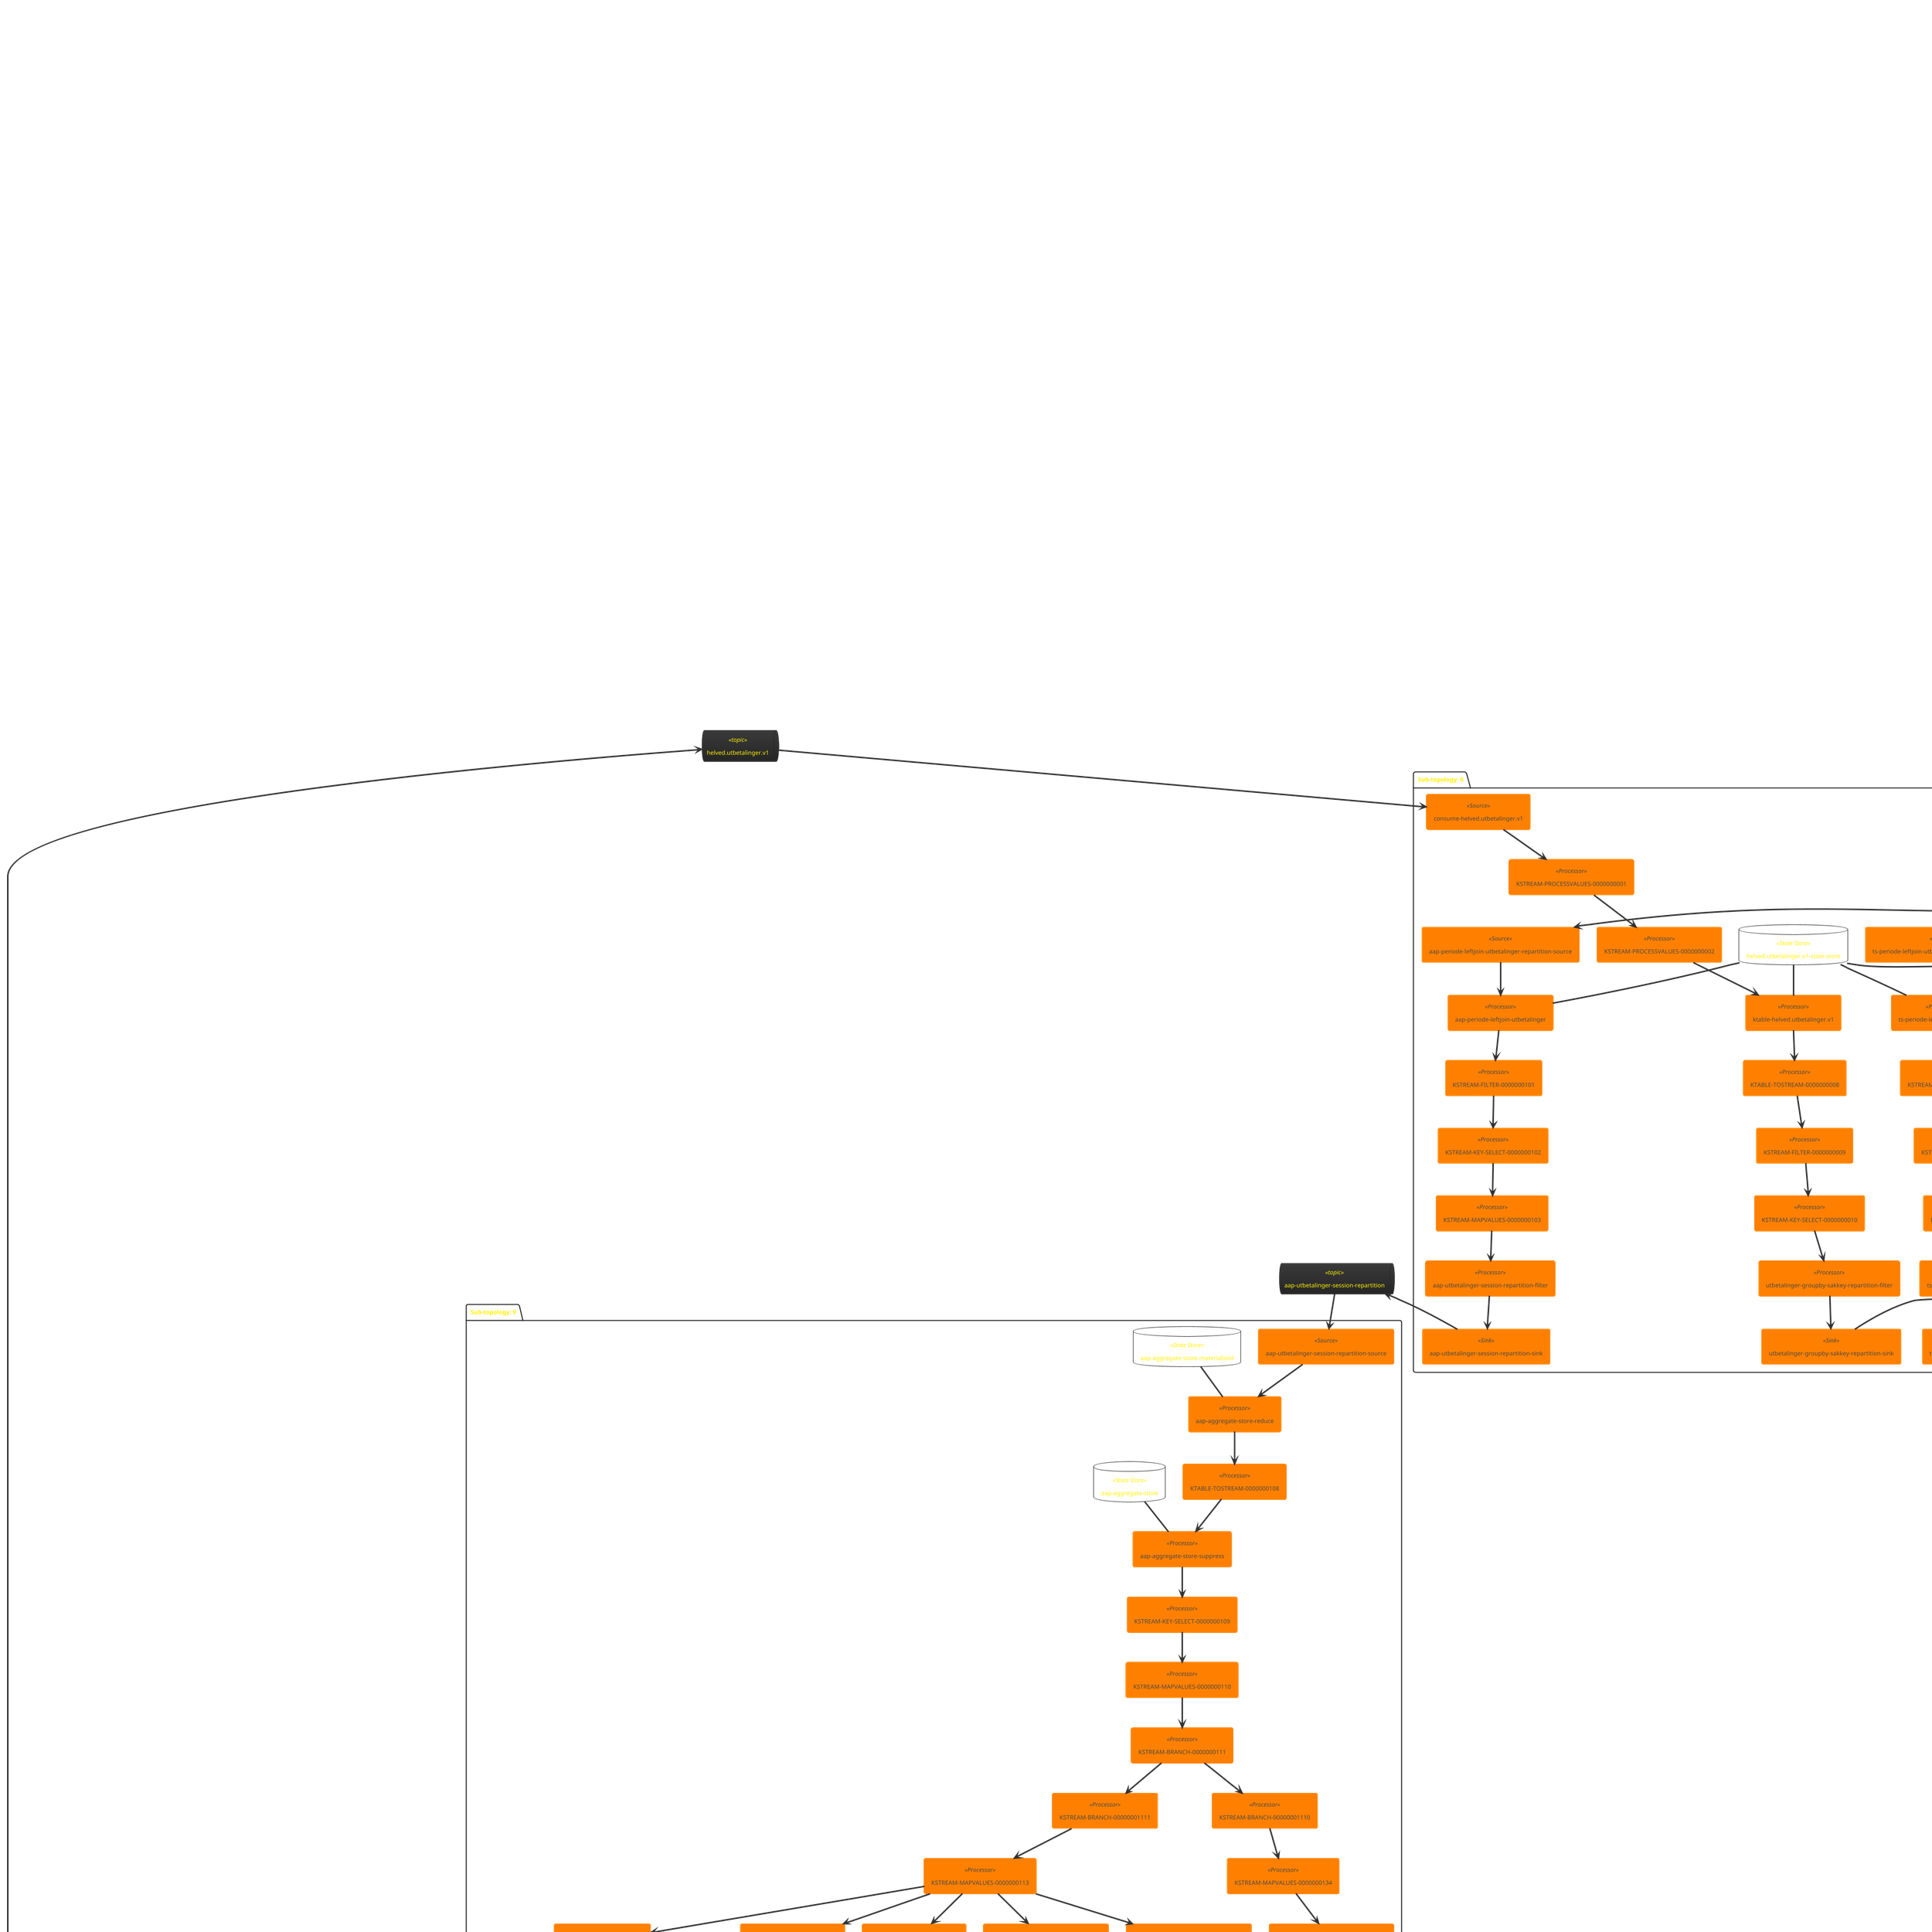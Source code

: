 @startuml
!theme black-knight
queue "aap-utbetalinger-session-repartition" <<topic>> as aap_utbetalinger_session_repartition
queue "dp-utbetalinger-session-repartition" <<topic>> as dp_utbetalinger_session_repartition
queue "ts-utbetalinger-session-repartition" <<topic>> as ts_utbetalinger_session_repartition
queue "utbetalinger-groupby-sakkey-repartition" <<topic>> as utbetalinger_groupby_sakkey_repartition
queue "helved.utbetalinger.v1" <<topic>> as helved_utbetalinger_v1
queue "aap-periode-leftjoin-utbetalinger-repartition" <<topic>> as aap_periode_leftjoin_utbetalinger_repartition
queue "dp-periode-leftjoin-utbetalinger-repartition" <<topic>> as dp_periode_leftjoin_utbetalinger_repartition
queue "ts-periode-leftjoin-utbetalinger-repartition" <<topic>> as ts_periode_leftjoin_utbetalinger_repartition
queue "pk-leftjoin-pending-repartition" <<topic>> as pk_leftjoin_pending_repartition
queue "helved.pending-utbetalinger.v1" <<topic>> as helved_pending_utbetalinger_v1
queue "helved.saker.v1" <<topic>> as helved_saker_v1
queue "aaptuple-leftjoin-saker-repartition" <<topic>> as aaptuple_leftjoin_saker_repartition
queue "dptuple-leftjoin-saker-repartition" <<topic>> as dptuple_leftjoin_saker_repartition
queue "tstuple-leftjoin-saker-repartition" <<topic>> as tstuple_leftjoin_saker_repartition
queue "oppdrag-leftjoin-fks-repartition" <<topic>> as oppdrag_leftjoin_fks_repartition
queue "helved.fk.v1" <<topic>> as helved_fk_v1
queue "from-teamdagpenger.utbetaling.v1-repartition" <<topic>> as from_teamdagpenger_utbetaling_v1_repartition
queue "teamdagpenger.utbetaling.v1" <<topic>> as teamdagpenger_utbetaling_v1
queue "helved.utbetalinger-dp.v1" <<topic>> as helved_utbetalinger_dp_v1
queue "helved.simuleringer.v1" <<topic>> as helved_simuleringer_v1
queue "helved.oppdrag.v1" <<topic>> as helved_oppdrag_v1
queue "helved.status.v1" <<topic>> as helved_status_v1
queue "from-aap.utbetaling.v1-repartition" <<topic>> as from_aap_utbetaling_v1_repartition
queue "aap.utbetaling.v1" <<topic>> as aap_utbetaling_v1
queue "helved.utbetalinger-aap.v1" <<topic>> as helved_utbetalinger_aap_v1
queue "helved.utbetalinger-ts.v1" <<topic>> as helved_utbetalinger_ts_v1
package "Sub-topology: 0" {
	database "helved.utbetalinger.v1-state-store" <<State Store>> as helved_utbetalinger_v1_state_store
	agent "consume-helved.utbetalinger.v1" <<Source>> as consume_helved_utbetalinger_v1
	agent "KSTREAM-PROCESSVALUES-0000000001" <<Processor>> as KSTREAM_PROCESSVALUES_0000000001
	agent "KSTREAM-PROCESSVALUES-0000000002" <<Processor>> as KSTREAM_PROCESSVALUES_0000000002
	agent "aap-periode-leftjoin-utbetalinger-repartition-source" <<Source>> as aap_periode_leftjoin_utbetalinger_repartition_source
	agent "dp-periode-leftjoin-utbetalinger-repartition-source" <<Source>> as dp_periode_leftjoin_utbetalinger_repartition_source
	agent "ts-periode-leftjoin-utbetalinger-repartition-source" <<Source>> as ts_periode_leftjoin_utbetalinger_repartition_source
	agent "aap-periode-leftjoin-utbetalinger" <<Processor>> as aap_periode_leftjoin_utbetalinger
	agent "dp-periode-leftjoin-utbetalinger" <<Processor>> as dp_periode_leftjoin_utbetalinger
	agent "ktable-helved.utbetalinger.v1" <<Processor>> as ktable_helved_utbetalinger_v1
	agent "ts-periode-leftjoin-utbetalinger" <<Processor>> as ts_periode_leftjoin_utbetalinger
	agent "KSTREAM-FILTER-0000000044" <<Processor>> as KSTREAM_FILTER_0000000044
	agent "KSTREAM-FILTER-0000000101" <<Processor>> as KSTREAM_FILTER_0000000101
	agent "KSTREAM-FILTER-0000000151" <<Processor>> as KSTREAM_FILTER_0000000151
	agent "KTABLE-TOSTREAM-0000000008" <<Processor>> as KTABLE_TOSTREAM_0000000008
	agent "KSTREAM-FILTER-0000000009" <<Processor>> as KSTREAM_FILTER_0000000009
	agent "KSTREAM-KEY-SELECT-0000000045" <<Processor>> as KSTREAM_KEY_SELECT_0000000045
	agent "KSTREAM-KEY-SELECT-0000000102" <<Processor>> as KSTREAM_KEY_SELECT_0000000102
	agent "KSTREAM-KEY-SELECT-0000000152" <<Processor>> as KSTREAM_KEY_SELECT_0000000152
	agent "KSTREAM-KEY-SELECT-0000000010" <<Processor>> as KSTREAM_KEY_SELECT_0000000010
	agent "KSTREAM-MAPVALUES-0000000046" <<Processor>> as KSTREAM_MAPVALUES_0000000046
	agent "KSTREAM-MAPVALUES-0000000103" <<Processor>> as KSTREAM_MAPVALUES_0000000103
	agent "KSTREAM-MAPVALUES-0000000153" <<Processor>> as KSTREAM_MAPVALUES_0000000153
	agent "aap-utbetalinger-session-repartition-filter" <<Processor>> as aap_utbetalinger_session_repartition_filter
	agent "dp-utbetalinger-session-repartition-filter" <<Processor>> as dp_utbetalinger_session_repartition_filter
	agent "ts-utbetalinger-session-repartition-filter" <<Processor>> as ts_utbetalinger_session_repartition_filter
	agent "utbetalinger-groupby-sakkey-repartition-filter" <<Processor>> as utbetalinger_groupby_sakkey_repartition_filter
	agent "aap-utbetalinger-session-repartition-sink" <<Sink>> as aap_utbetalinger_session_repartition_sink
	agent "dp-utbetalinger-session-repartition-sink" <<Sink>> as dp_utbetalinger_session_repartition_sink
	agent "ts-utbetalinger-session-repartition-sink" <<Sink>> as ts_utbetalinger_session_repartition_sink
	agent "utbetalinger-groupby-sakkey-repartition-sink" <<Sink>> as utbetalinger_groupby_sakkey_repartition_sink
	helved_utbetalinger_v1 --> consume_helved_utbetalinger_v1
	aap_periode_leftjoin_utbetalinger_repartition --> aap_periode_leftjoin_utbetalinger_repartition_source
	dp_periode_leftjoin_utbetalinger_repartition --> dp_periode_leftjoin_utbetalinger_repartition_source
	ts_periode_leftjoin_utbetalinger_repartition --> ts_periode_leftjoin_utbetalinger_repartition_source
	helved_utbetalinger_v1_state_store -- aap_periode_leftjoin_utbetalinger
	helved_utbetalinger_v1_state_store -- dp_periode_leftjoin_utbetalinger
	helved_utbetalinger_v1_state_store -- ktable_helved_utbetalinger_v1
	helved_utbetalinger_v1_state_store -- ts_periode_leftjoin_utbetalinger
	aap_utbetalinger_session_repartition <-- aap_utbetalinger_session_repartition_sink
	dp_utbetalinger_session_repartition <-- dp_utbetalinger_session_repartition_sink
	ts_utbetalinger_session_repartition <-- ts_utbetalinger_session_repartition_sink
	utbetalinger_groupby_sakkey_repartition <-- utbetalinger_groupby_sakkey_repartition_sink
	consume_helved_utbetalinger_v1 --> KSTREAM_PROCESSVALUES_0000000001
	KSTREAM_PROCESSVALUES_0000000001 --> KSTREAM_PROCESSVALUES_0000000002
	KSTREAM_PROCESSVALUES_0000000002 --> ktable_helved_utbetalinger_v1
	aap_periode_leftjoin_utbetalinger_repartition_source --> aap_periode_leftjoin_utbetalinger
	dp_periode_leftjoin_utbetalinger_repartition_source --> dp_periode_leftjoin_utbetalinger
	ts_periode_leftjoin_utbetalinger_repartition_source --> ts_periode_leftjoin_utbetalinger
	aap_periode_leftjoin_utbetalinger --> KSTREAM_FILTER_0000000101
	dp_periode_leftjoin_utbetalinger --> KSTREAM_FILTER_0000000044
	ktable_helved_utbetalinger_v1 --> KTABLE_TOSTREAM_0000000008
	ts_periode_leftjoin_utbetalinger --> KSTREAM_FILTER_0000000151
	KSTREAM_FILTER_0000000044 --> KSTREAM_KEY_SELECT_0000000045
	KSTREAM_FILTER_0000000101 --> KSTREAM_KEY_SELECT_0000000102
	KSTREAM_FILTER_0000000151 --> KSTREAM_KEY_SELECT_0000000152
	KTABLE_TOSTREAM_0000000008 --> KSTREAM_FILTER_0000000009
	KSTREAM_FILTER_0000000009 --> KSTREAM_KEY_SELECT_0000000010
	KSTREAM_KEY_SELECT_0000000045 --> KSTREAM_MAPVALUES_0000000046
	KSTREAM_KEY_SELECT_0000000102 --> KSTREAM_MAPVALUES_0000000103
	KSTREAM_KEY_SELECT_0000000152 --> KSTREAM_MAPVALUES_0000000153
	KSTREAM_KEY_SELECT_0000000010 --> utbetalinger_groupby_sakkey_repartition_filter
	KSTREAM_MAPVALUES_0000000046 --> dp_utbetalinger_session_repartition_filter
	KSTREAM_MAPVALUES_0000000103 --> aap_utbetalinger_session_repartition_filter
	KSTREAM_MAPVALUES_0000000153 --> ts_utbetalinger_session_repartition_filter
	aap_utbetalinger_session_repartition_filter --> aap_utbetalinger_session_repartition_sink
	dp_utbetalinger_session_repartition_filter --> dp_utbetalinger_session_repartition_sink
	ts_utbetalinger_session_repartition_filter --> ts_utbetalinger_session_repartition_sink
	utbetalinger_groupby_sakkey_repartition_filter --> utbetalinger_groupby_sakkey_repartition_sink
}
package "Sub-topology: 1" {
	database "helved.pending-utbetalinger.v1-state-store" <<State Store>> as helved_pending_utbetalinger_v1_state_store
	agent "pk-leftjoin-pending-repartition-source" <<Source>> as pk_leftjoin_pending_repartition_source
	agent "pk-leftjoin-pending" <<Processor>> as pk_leftjoin_pending
	agent "KSTREAM-MAPVALUES-0000000202" <<Processor>> as KSTREAM_MAPVALUES_0000000202
	agent "consume-helved.pending-utbetalinger.v1" <<Source>> as consume_helved_pending_utbetalinger_v1
	agent "KSTREAM-FILTER-0000000203" <<Processor>> as KSTREAM_FILTER_0000000203
	agent "KSTREAM-PROCESSVALUES-0000000005" <<Processor>> as KSTREAM_PROCESSVALUES_0000000005
	agent "KSTREAM-PROCESSVALUES-0000000006" <<Processor>> as KSTREAM_PROCESSVALUES_0000000006
	agent "KSTREAM-PROCESSVALUES-0000000204" <<Processor>> as KSTREAM_PROCESSVALUES_0000000204
	agent "KSTREAM-SINK-0000000205" <<Sink>> as KSTREAM_SINK_0000000205
	agent "ktable-helved.pending-utbetalinger.v1" <<Processor>> as ktable_helved_pending_utbetalinger_v1
	pk_leftjoin_pending_repartition --> pk_leftjoin_pending_repartition_source
	helved_pending_utbetalinger_v1_state_store -- pk_leftjoin_pending
	helved_pending_utbetalinger_v1 --> consume_helved_pending_utbetalinger_v1
	helved_utbetalinger_v1 <-- KSTREAM_SINK_0000000205
	helved_pending_utbetalinger_v1_state_store -- ktable_helved_pending_utbetalinger_v1
	pk_leftjoin_pending_repartition_source --> pk_leftjoin_pending
	pk_leftjoin_pending --> KSTREAM_MAPVALUES_0000000202
	KSTREAM_MAPVALUES_0000000202 --> KSTREAM_FILTER_0000000203
	consume_helved_pending_utbetalinger_v1 --> KSTREAM_PROCESSVALUES_0000000005
	KSTREAM_FILTER_0000000203 --> KSTREAM_PROCESSVALUES_0000000204
	KSTREAM_PROCESSVALUES_0000000005 --> KSTREAM_PROCESSVALUES_0000000006
	KSTREAM_PROCESSVALUES_0000000006 --> ktable_helved_pending_utbetalinger_v1
	KSTREAM_PROCESSVALUES_0000000204 --> KSTREAM_SINK_0000000205
}
package "Sub-topology: 2" {
	database "helved.saker.v1-state-store-materialized" <<State Store>> as helved_saker_v1_state_store_materialized
	agent "utbetalinger-groupby-sakkey-repartition-source" <<Source>> as utbetalinger_groupby_sakkey_repartition_source
	agent "aaptuple-leftjoin-saker-repartition-source" <<Source>> as aaptuple_leftjoin_saker_repartition_source
	agent "dptuple-leftjoin-saker-repartition-source" <<Source>> as dptuple_leftjoin_saker_repartition_source
	agent "helved.saker.v1-state-store-aggregate" <<Processor>> as helved_saker_v1_state_store_aggregate
	agent "tstuple-leftjoin-saker-repartition-source" <<Source>> as tstuple_leftjoin_saker_repartition_source
	agent "KTABLE-TOSTREAM-0000000015" <<Processor>> as KTABLE_TOSTREAM_0000000015
	agent "aaptuple-leftjoin-saker" <<Processor>> as aaptuple_leftjoin_saker
	agent "dptuple-leftjoin-saker" <<Processor>> as dptuple_leftjoin_saker
	agent "tstuple-leftjoin-saker" <<Processor>> as tstuple_leftjoin_saker
	agent "KSTREAM-FILTER-0000000016" <<Processor>> as KSTREAM_FILTER_0000000016
	agent "KSTREAM-FLATMAP-0000000039" <<Processor>> as KSTREAM_FLATMAP_0000000039
	agent "KSTREAM-FLATMAP-0000000096" <<Processor>> as KSTREAM_FLATMAP_0000000096
	agent "KSTREAM-MAP-0000000146" <<Processor>> as KSTREAM_MAP_0000000146
	agent "KSTREAM-PROCESSVALUES-0000000017" <<Processor>> as KSTREAM_PROCESSVALUES_0000000017
	agent "aap-periode-leftjoin-utbetalinger-repartition-filter" <<Processor>> as aap_periode_leftjoin_utbetalinger_repartition_filter
	agent "dp-periode-leftjoin-utbetalinger-repartition-filter" <<Processor>> as dp_periode_leftjoin_utbetalinger_repartition_filter
	agent "ts-periode-leftjoin-utbetalinger-repartition-filter" <<Processor>> as ts_periode_leftjoin_utbetalinger_repartition_filter
	agent "KSTREAM-SINK-0000000018" <<Sink>> as KSTREAM_SINK_0000000018
	agent "aap-periode-leftjoin-utbetalinger-repartition-sink" <<Sink>> as aap_periode_leftjoin_utbetalinger_repartition_sink
	agent "dp-periode-leftjoin-utbetalinger-repartition-sink" <<Sink>> as dp_periode_leftjoin_utbetalinger_repartition_sink
	agent "ts-periode-leftjoin-utbetalinger-repartition-sink" <<Sink>> as ts_periode_leftjoin_utbetalinger_repartition_sink
	utbetalinger_groupby_sakkey_repartition --> utbetalinger_groupby_sakkey_repartition_source
	aaptuple_leftjoin_saker_repartition --> aaptuple_leftjoin_saker_repartition_source
	dptuple_leftjoin_saker_repartition --> dptuple_leftjoin_saker_repartition_source
	helved_saker_v1_state_store_materialized -- helved_saker_v1_state_store_aggregate
	tstuple_leftjoin_saker_repartition --> tstuple_leftjoin_saker_repartition_source
	helved_saker_v1_state_store_materialized -- aaptuple_leftjoin_saker
	helved_saker_v1_state_store_materialized -- dptuple_leftjoin_saker
	helved_saker_v1_state_store_materialized -- tstuple_leftjoin_saker
	helved_saker_v1 <-- KSTREAM_SINK_0000000018
	aap_periode_leftjoin_utbetalinger_repartition <-- aap_periode_leftjoin_utbetalinger_repartition_sink
	dp_periode_leftjoin_utbetalinger_repartition <-- dp_periode_leftjoin_utbetalinger_repartition_sink
	ts_periode_leftjoin_utbetalinger_repartition <-- ts_periode_leftjoin_utbetalinger_repartition_sink
	utbetalinger_groupby_sakkey_repartition_source --> helved_saker_v1_state_store_aggregate
	aaptuple_leftjoin_saker_repartition_source --> aaptuple_leftjoin_saker
	dptuple_leftjoin_saker_repartition_source --> dptuple_leftjoin_saker
	helved_saker_v1_state_store_aggregate --> KTABLE_TOSTREAM_0000000015
	tstuple_leftjoin_saker_repartition_source --> tstuple_leftjoin_saker
	KTABLE_TOSTREAM_0000000015 --> KSTREAM_FILTER_0000000016
	aaptuple_leftjoin_saker --> KSTREAM_FLATMAP_0000000096
	dptuple_leftjoin_saker --> KSTREAM_FLATMAP_0000000039
	tstuple_leftjoin_saker --> KSTREAM_MAP_0000000146
	KSTREAM_FILTER_0000000016 --> KSTREAM_PROCESSVALUES_0000000017
	KSTREAM_FLATMAP_0000000039 --> dp_periode_leftjoin_utbetalinger_repartition_filter
	KSTREAM_FLATMAP_0000000096 --> aap_periode_leftjoin_utbetalinger_repartition_filter
	KSTREAM_MAP_0000000146 --> ts_periode_leftjoin_utbetalinger_repartition_filter
	KSTREAM_PROCESSVALUES_0000000017 --> KSTREAM_SINK_0000000018
	aap_periode_leftjoin_utbetalinger_repartition_filter --> aap_periode_leftjoin_utbetalinger_repartition_sink
	dp_periode_leftjoin_utbetalinger_repartition_filter --> dp_periode_leftjoin_utbetalinger_repartition_sink
	ts_periode_leftjoin_utbetalinger_repartition_filter --> ts_periode_leftjoin_utbetalinger_repartition_sink
}
package "Sub-topology: 3" {
	database "helved.fk.v1-state-store" <<State Store>> as helved_fk_v1_state_store
	agent "oppdrag-leftjoin-fks-repartition-source" <<Source>> as oppdrag_leftjoin_fks_repartition_source
	agent "consume-helved.fk.v1" <<Source>> as consume_helved_fk_v1
	agent "oppdrag-leftjoin-fks" <<Processor>> as oppdrag_leftjoin_fks
	agent "KSTREAM-FLATMAP-0000000197" <<Processor>> as KSTREAM_FLATMAP_0000000197
	agent "KSTREAM-PROCESSVALUES-0000000020" <<Processor>> as KSTREAM_PROCESSVALUES_0000000020
	agent "KSTREAM-PROCESSVALUES-0000000021" <<Processor>> as KSTREAM_PROCESSVALUES_0000000021
	agent "pk-leftjoin-pending-repartition-filter" <<Processor>> as pk_leftjoin_pending_repartition_filter
	agent "ktable-helved.fk.v1" <<Processor>> as ktable_helved_fk_v1
	agent "pk-leftjoin-pending-repartition-sink" <<Sink>> as pk_leftjoin_pending_repartition_sink
	oppdrag_leftjoin_fks_repartition --> oppdrag_leftjoin_fks_repartition_source
	helved_fk_v1 --> consume_helved_fk_v1
	helved_fk_v1_state_store -- oppdrag_leftjoin_fks
	helved_fk_v1_state_store -- ktable_helved_fk_v1
	pk_leftjoin_pending_repartition <-- pk_leftjoin_pending_repartition_sink
	oppdrag_leftjoin_fks_repartition_source --> oppdrag_leftjoin_fks
	consume_helved_fk_v1 --> KSTREAM_PROCESSVALUES_0000000020
	oppdrag_leftjoin_fks --> KSTREAM_FLATMAP_0000000197
	KSTREAM_FLATMAP_0000000197 --> pk_leftjoin_pending_repartition_filter
	KSTREAM_PROCESSVALUES_0000000020 --> KSTREAM_PROCESSVALUES_0000000021
	KSTREAM_PROCESSVALUES_0000000021 --> ktable_helved_fk_v1
	pk_leftjoin_pending_repartition_filter --> pk_leftjoin_pending_repartition_sink
}
package "Sub-topology: 4" {
	agent "consume-teamdagpenger.utbetaling.v1" <<Source>> as consume_teamdagpenger_utbetaling_v1
	agent "KSTREAM-PROCESSVALUES-0000000024" <<Processor>> as KSTREAM_PROCESSVALUES_0000000024
	agent "KSTREAM-FILTER-0000000025" <<Processor>> as KSTREAM_FILTER_0000000025
	agent "from-teamdagpenger.utbetaling.v1-repartition-filter" <<Processor>> as from_teamdagpenger_utbetaling_v1_repartition_filter
	agent "from-teamdagpenger.utbetaling.v1-repartition-sink" <<Sink>> as from_teamdagpenger_utbetaling_v1_repartition_sink
	teamdagpenger_utbetaling_v1 --> consume_teamdagpenger_utbetaling_v1
	from_teamdagpenger_utbetaling_v1_repartition <-- from_teamdagpenger_utbetaling_v1_repartition_sink
	consume_teamdagpenger_utbetaling_v1 --> KSTREAM_PROCESSVALUES_0000000024
	KSTREAM_PROCESSVALUES_0000000024 --> KSTREAM_FILTER_0000000025
	KSTREAM_FILTER_0000000025 --> from_teamdagpenger_utbetaling_v1_repartition_filter
	from_teamdagpenger_utbetaling_v1_repartition_filter --> from_teamdagpenger_utbetaling_v1_repartition_sink
}
package "Sub-topology: 5" {
	agent "consume-helved.utbetalinger-dp.v1" <<Source>> as consume_helved_utbetalinger_dp_v1
	agent "KSTREAM-PROCESSVALUES-0000000030" <<Processor>> as KSTREAM_PROCESSVALUES_0000000030
	agent "KSTREAM-FILTER-0000000031" <<Processor>> as KSTREAM_FILTER_0000000031
	agent "from-teamdagpenger.utbetaling.v1-repartition-source" <<Source>> as from_teamdagpenger_utbetaling_v1_repartition_source
	agent "KSTREAM-MERGE-0000000032" <<Processor>> as KSTREAM_MERGE_0000000032
	agent "KSTREAM-MAPVALUES-0000000033" <<Processor>> as KSTREAM_MAPVALUES_0000000033
	agent "KSTREAM-KEY-SELECT-0000000034" <<Processor>> as KSTREAM_KEY_SELECT_0000000034
	agent "dptuple-leftjoin-saker-repartition-filter" <<Processor>> as dptuple_leftjoin_saker_repartition_filter
	agent "dptuple-leftjoin-saker-repartition-sink" <<Sink>> as dptuple_leftjoin_saker_repartition_sink
	helved_utbetalinger_dp_v1 --> consume_helved_utbetalinger_dp_v1
	from_teamdagpenger_utbetaling_v1_repartition --> from_teamdagpenger_utbetaling_v1_repartition_source
	dptuple_leftjoin_saker_repartition <-- dptuple_leftjoin_saker_repartition_sink
	consume_helved_utbetalinger_dp_v1 --> KSTREAM_PROCESSVALUES_0000000030
	KSTREAM_PROCESSVALUES_0000000030 --> KSTREAM_FILTER_0000000031
	KSTREAM_FILTER_0000000031 --> KSTREAM_MERGE_0000000032
	from_teamdagpenger_utbetaling_v1_repartition_source --> KSTREAM_MERGE_0000000032
	KSTREAM_MERGE_0000000032 --> KSTREAM_MAPVALUES_0000000033
	KSTREAM_MAPVALUES_0000000033 --> KSTREAM_KEY_SELECT_0000000034
	KSTREAM_KEY_SELECT_0000000034 --> dptuple_leftjoin_saker_repartition_filter
	dptuple_leftjoin_saker_repartition_filter --> dptuple_leftjoin_saker_repartition_sink
}
package "Sub-topology: 6" {
	database "dp-aggregate-store-materialized" <<State Store>> as dp_aggregate_store_materialized
	database "dp-aggregate-store" <<State Store>> as dp_aggregate_store
	agent "dp-utbetalinger-session-repartition-source" <<Source>> as dp_utbetalinger_session_repartition_source
	agent "dp-aggregate-store-reduce" <<Processor>> as dp_aggregate_store_reduce
	agent "KTABLE-TOSTREAM-0000000051" <<Processor>> as KTABLE_TOSTREAM_0000000051
	agent "dp-aggregate-store-suppress" <<Processor>> as dp_aggregate_store_suppress
	agent "KSTREAM-KEY-SELECT-0000000052" <<Processor>> as KSTREAM_KEY_SELECT_0000000052
	agent "KSTREAM-MAPVALUES-0000000053" <<Processor>> as KSTREAM_MAPVALUES_0000000053
	agent "KSTREAM-BRANCH-0000000054" <<Processor>> as KSTREAM_BRANCH_0000000054
	agent "KSTREAM-BRANCH-00000000541" <<Processor>> as KSTREAM_BRANCH_00000000541
	agent "KSTREAM-MAPVALUES-0000000056" <<Processor>> as KSTREAM_MAPVALUES_0000000056
	agent "KSTREAM-FLATMAPVALUES-0000000063" <<Processor>> as KSTREAM_FLATMAPVALUES_0000000063
	agent "KSTREAM-BRANCH-00000000540" <<Processor>> as KSTREAM_BRANCH_00000000540
	agent "KSTREAM-FILTER-0000000069" <<Processor>> as KSTREAM_FILTER_0000000069
	agent "KSTREAM-FLATMAP-0000000057" <<Processor>> as KSTREAM_FLATMAP_0000000057
	agent "KSTREAM-FLATMAP-0000000073" <<Processor>> as KSTREAM_FLATMAP_0000000073
	agent "KSTREAM-FLATMAPVALUES-0000000060" <<Processor>> as KSTREAM_FLATMAPVALUES_0000000060
	agent "KSTREAM-MAPVALUES-0000000066" <<Processor>> as KSTREAM_MAPVALUES_0000000066
	agent "KSTREAM-MAPVALUES-0000000070" <<Processor>> as KSTREAM_MAPVALUES_0000000070
	agent "KSTREAM-MAPVALUES-0000000077" <<Processor>> as KSTREAM_MAPVALUES_0000000077
	agent "KSTREAM-PROCESSVALUES-0000000058" <<Processor>> as KSTREAM_PROCESSVALUES_0000000058
	agent "KSTREAM-PROCESSVALUES-0000000061" <<Processor>> as KSTREAM_PROCESSVALUES_0000000061
	agent "KSTREAM-PROCESSVALUES-0000000064" <<Processor>> as KSTREAM_PROCESSVALUES_0000000064
	agent "KSTREAM-PROCESSVALUES-0000000067" <<Processor>> as KSTREAM_PROCESSVALUES_0000000067
	agent "KSTREAM-PROCESSVALUES-0000000071" <<Processor>> as KSTREAM_PROCESSVALUES_0000000071
	agent "KSTREAM-PROCESSVALUES-0000000074" <<Processor>> as KSTREAM_PROCESSVALUES_0000000074
	agent "KSTREAM-PROCESSVALUES-0000000078" <<Processor>> as KSTREAM_PROCESSVALUES_0000000078
	agent "KSTREAM-SINK-0000000059" <<Sink>> as KSTREAM_SINK_0000000059
	agent "KSTREAM-SINK-0000000062" <<Sink>> as KSTREAM_SINK_0000000062
	agent "KSTREAM-SINK-0000000065" <<Sink>> as KSTREAM_SINK_0000000065
	agent "KSTREAM-SINK-0000000068" <<Sink>> as KSTREAM_SINK_0000000068
	agent "KSTREAM-SINK-0000000072" <<Sink>> as KSTREAM_SINK_0000000072
	agent "KSTREAM-SINK-0000000075" <<Sink>> as KSTREAM_SINK_0000000075
	agent "KSTREAM-SINK-0000000079" <<Sink>> as KSTREAM_SINK_0000000079
	dp_utbetalinger_session_repartition --> dp_utbetalinger_session_repartition_source
	dp_aggregate_store_materialized -- dp_aggregate_store_reduce
	dp_aggregate_store -- dp_aggregate_store_suppress
	helved_pending_utbetalinger_v1 <-- KSTREAM_SINK_0000000059
	helved_simuleringer_v1 <-- KSTREAM_SINK_0000000062
	helved_oppdrag_v1 <-- KSTREAM_SINK_0000000065
	helved_status_v1 <-- KSTREAM_SINK_0000000068
	helved_status_v1 <-- KSTREAM_SINK_0000000072
	helved_fk_v1 <-- KSTREAM_SINK_0000000075
	helved_status_v1 <-- KSTREAM_SINK_0000000079
	dp_utbetalinger_session_repartition_source --> dp_aggregate_store_reduce
	dp_aggregate_store_reduce --> KTABLE_TOSTREAM_0000000051
	KTABLE_TOSTREAM_0000000051 --> dp_aggregate_store_suppress
	dp_aggregate_store_suppress --> KSTREAM_KEY_SELECT_0000000052
	KSTREAM_KEY_SELECT_0000000052 --> KSTREAM_MAPVALUES_0000000053
	KSTREAM_MAPVALUES_0000000053 --> KSTREAM_BRANCH_0000000054
	KSTREAM_BRANCH_0000000054 --> KSTREAM_BRANCH_00000000540
	KSTREAM_BRANCH_0000000054 --> KSTREAM_BRANCH_00000000541
	KSTREAM_BRANCH_00000000541 --> KSTREAM_MAPVALUES_0000000056
	KSTREAM_MAPVALUES_0000000056 --> KSTREAM_FLATMAPVALUES_0000000063
	KSTREAM_MAPVALUES_0000000056 --> KSTREAM_FLATMAP_0000000057
	KSTREAM_MAPVALUES_0000000056 --> KSTREAM_FLATMAPVALUES_0000000060
	KSTREAM_MAPVALUES_0000000056 --> KSTREAM_FILTER_0000000069
	KSTREAM_MAPVALUES_0000000056 --> KSTREAM_FLATMAP_0000000073
	KSTREAM_FLATMAPVALUES_0000000063 --> KSTREAM_MAPVALUES_0000000066
	KSTREAM_FLATMAPVALUES_0000000063 --> KSTREAM_PROCESSVALUES_0000000064
	KSTREAM_BRANCH_00000000540 --> KSTREAM_MAPVALUES_0000000077
	KSTREAM_FILTER_0000000069 --> KSTREAM_MAPVALUES_0000000070
	KSTREAM_FLATMAP_0000000057 --> KSTREAM_PROCESSVALUES_0000000058
	KSTREAM_FLATMAP_0000000073 --> KSTREAM_PROCESSVALUES_0000000074
	KSTREAM_FLATMAPVALUES_0000000060 --> KSTREAM_PROCESSVALUES_0000000061
	KSTREAM_MAPVALUES_0000000066 --> KSTREAM_PROCESSVALUES_0000000067
	KSTREAM_MAPVALUES_0000000070 --> KSTREAM_PROCESSVALUES_0000000071
	KSTREAM_MAPVALUES_0000000077 --> KSTREAM_PROCESSVALUES_0000000078
	KSTREAM_PROCESSVALUES_0000000058 --> KSTREAM_SINK_0000000059
	KSTREAM_PROCESSVALUES_0000000061 --> KSTREAM_SINK_0000000062
	KSTREAM_PROCESSVALUES_0000000064 --> KSTREAM_SINK_0000000065
	KSTREAM_PROCESSVALUES_0000000067 --> KSTREAM_SINK_0000000068
	KSTREAM_PROCESSVALUES_0000000071 --> KSTREAM_SINK_0000000072
	KSTREAM_PROCESSVALUES_0000000074 --> KSTREAM_SINK_0000000075
	KSTREAM_PROCESSVALUES_0000000078 --> KSTREAM_SINK_0000000079
}
package "Sub-topology: 7" {
	agent "consume-aap.utbetaling.v1" <<Source>> as consume_aap_utbetaling_v1
	agent "KSTREAM-PROCESSVALUES-0000000081" <<Processor>> as KSTREAM_PROCESSVALUES_0000000081
	agent "KSTREAM-FILTER-0000000082" <<Processor>> as KSTREAM_FILTER_0000000082
	agent "from-aap.utbetaling.v1-repartition-filter" <<Processor>> as from_aap_utbetaling_v1_repartition_filter
	agent "from-aap.utbetaling.v1-repartition-sink" <<Sink>> as from_aap_utbetaling_v1_repartition_sink
	aap_utbetaling_v1 --> consume_aap_utbetaling_v1
	from_aap_utbetaling_v1_repartition <-- from_aap_utbetaling_v1_repartition_sink
	consume_aap_utbetaling_v1 --> KSTREAM_PROCESSVALUES_0000000081
	KSTREAM_PROCESSVALUES_0000000081 --> KSTREAM_FILTER_0000000082
	KSTREAM_FILTER_0000000082 --> from_aap_utbetaling_v1_repartition_filter
	from_aap_utbetaling_v1_repartition_filter --> from_aap_utbetaling_v1_repartition_sink
}
package "Sub-topology: 8" {
	agent "consume-helved.utbetalinger-aap.v1" <<Source>> as consume_helved_utbetalinger_aap_v1
	agent "KSTREAM-PROCESSVALUES-0000000087" <<Processor>> as KSTREAM_PROCESSVALUES_0000000087
	agent "KSTREAM-FILTER-0000000088" <<Processor>> as KSTREAM_FILTER_0000000088
	agent "from-aap.utbetaling.v1-repartition-source" <<Source>> as from_aap_utbetaling_v1_repartition_source
	agent "KSTREAM-MERGE-0000000089" <<Processor>> as KSTREAM_MERGE_0000000089
	agent "KSTREAM-MAPVALUES-0000000090" <<Processor>> as KSTREAM_MAPVALUES_0000000090
	agent "KSTREAM-KEY-SELECT-0000000091" <<Processor>> as KSTREAM_KEY_SELECT_0000000091
	agent "aaptuple-leftjoin-saker-repartition-filter" <<Processor>> as aaptuple_leftjoin_saker_repartition_filter
	agent "aaptuple-leftjoin-saker-repartition-sink" <<Sink>> as aaptuple_leftjoin_saker_repartition_sink
	helved_utbetalinger_aap_v1 --> consume_helved_utbetalinger_aap_v1
	from_aap_utbetaling_v1_repartition --> from_aap_utbetaling_v1_repartition_source
	aaptuple_leftjoin_saker_repartition <-- aaptuple_leftjoin_saker_repartition_sink
	consume_helved_utbetalinger_aap_v1 --> KSTREAM_PROCESSVALUES_0000000087
	KSTREAM_PROCESSVALUES_0000000087 --> KSTREAM_FILTER_0000000088
	KSTREAM_FILTER_0000000088 --> KSTREAM_MERGE_0000000089
	from_aap_utbetaling_v1_repartition_source --> KSTREAM_MERGE_0000000089
	KSTREAM_MERGE_0000000089 --> KSTREAM_MAPVALUES_0000000090
	KSTREAM_MAPVALUES_0000000090 --> KSTREAM_KEY_SELECT_0000000091
	KSTREAM_KEY_SELECT_0000000091 --> aaptuple_leftjoin_saker_repartition_filter
	aaptuple_leftjoin_saker_repartition_filter --> aaptuple_leftjoin_saker_repartition_sink
}
package "Sub-topology: 9" {
	database "aap-aggregate-store-materialized" <<State Store>> as aap_aggregate_store_materialized
	database "aap-aggregate-store" <<State Store>> as aap_aggregate_store
	agent "aap-utbetalinger-session-repartition-source" <<Source>> as aap_utbetalinger_session_repartition_source
	agent "aap-aggregate-store-reduce" <<Processor>> as aap_aggregate_store_reduce
	agent "KTABLE-TOSTREAM-0000000108" <<Processor>> as KTABLE_TOSTREAM_0000000108
	agent "aap-aggregate-store-suppress" <<Processor>> as aap_aggregate_store_suppress
	agent "KSTREAM-KEY-SELECT-0000000109" <<Processor>> as KSTREAM_KEY_SELECT_0000000109
	agent "KSTREAM-MAPVALUES-0000000110" <<Processor>> as KSTREAM_MAPVALUES_0000000110
	agent "KSTREAM-BRANCH-0000000111" <<Processor>> as KSTREAM_BRANCH_0000000111
	agent "KSTREAM-BRANCH-00000001111" <<Processor>> as KSTREAM_BRANCH_00000001111
	agent "KSTREAM-MAPVALUES-0000000113" <<Processor>> as KSTREAM_MAPVALUES_0000000113
	agent "KSTREAM-FLATMAPVALUES-0000000120" <<Processor>> as KSTREAM_FLATMAPVALUES_0000000120
	agent "KSTREAM-BRANCH-00000001110" <<Processor>> as KSTREAM_BRANCH_00000001110
	agent "KSTREAM-FILTER-0000000126" <<Processor>> as KSTREAM_FILTER_0000000126
	agent "KSTREAM-FLATMAP-0000000114" <<Processor>> as KSTREAM_FLATMAP_0000000114
	agent "KSTREAM-FLATMAP-0000000130" <<Processor>> as KSTREAM_FLATMAP_0000000130
	agent "KSTREAM-FLATMAPVALUES-0000000117" <<Processor>> as KSTREAM_FLATMAPVALUES_0000000117
	agent "KSTREAM-MAPVALUES-0000000123" <<Processor>> as KSTREAM_MAPVALUES_0000000123
	agent "KSTREAM-MAPVALUES-0000000127" <<Processor>> as KSTREAM_MAPVALUES_0000000127
	agent "KSTREAM-MAPVALUES-0000000134" <<Processor>> as KSTREAM_MAPVALUES_0000000134
	agent "KSTREAM-PROCESSVALUES-0000000115" <<Processor>> as KSTREAM_PROCESSVALUES_0000000115
	agent "KSTREAM-PROCESSVALUES-0000000118" <<Processor>> as KSTREAM_PROCESSVALUES_0000000118
	agent "KSTREAM-PROCESSVALUES-0000000121" <<Processor>> as KSTREAM_PROCESSVALUES_0000000121
	agent "KSTREAM-PROCESSVALUES-0000000124" <<Processor>> as KSTREAM_PROCESSVALUES_0000000124
	agent "KSTREAM-PROCESSVALUES-0000000128" <<Processor>> as KSTREAM_PROCESSVALUES_0000000128
	agent "KSTREAM-PROCESSVALUES-0000000131" <<Processor>> as KSTREAM_PROCESSVALUES_0000000131
	agent "KSTREAM-PROCESSVALUES-0000000135" <<Processor>> as KSTREAM_PROCESSVALUES_0000000135
	agent "KSTREAM-SINK-0000000116" <<Sink>> as KSTREAM_SINK_0000000116
	agent "KSTREAM-SINK-0000000119" <<Sink>> as KSTREAM_SINK_0000000119
	agent "KSTREAM-SINK-0000000122" <<Sink>> as KSTREAM_SINK_0000000122
	agent "KSTREAM-SINK-0000000125" <<Sink>> as KSTREAM_SINK_0000000125
	agent "KSTREAM-SINK-0000000129" <<Sink>> as KSTREAM_SINK_0000000129
	agent "KSTREAM-SINK-0000000132" <<Sink>> as KSTREAM_SINK_0000000132
	agent "KSTREAM-SINK-0000000136" <<Sink>> as KSTREAM_SINK_0000000136
	aap_utbetalinger_session_repartition --> aap_utbetalinger_session_repartition_source
	aap_aggregate_store_materialized -- aap_aggregate_store_reduce
	aap_aggregate_store -- aap_aggregate_store_suppress
	helved_pending_utbetalinger_v1 <-- KSTREAM_SINK_0000000116
	helved_simuleringer_v1 <-- KSTREAM_SINK_0000000119
	helved_oppdrag_v1 <-- KSTREAM_SINK_0000000122
	helved_status_v1 <-- KSTREAM_SINK_0000000125
	helved_status_v1 <-- KSTREAM_SINK_0000000129
	helved_fk_v1 <-- KSTREAM_SINK_0000000132
	helved_status_v1 <-- KSTREAM_SINK_0000000136
	aap_utbetalinger_session_repartition_source --> aap_aggregate_store_reduce
	aap_aggregate_store_reduce --> KTABLE_TOSTREAM_0000000108
	KTABLE_TOSTREAM_0000000108 --> aap_aggregate_store_suppress
	aap_aggregate_store_suppress --> KSTREAM_KEY_SELECT_0000000109
	KSTREAM_KEY_SELECT_0000000109 --> KSTREAM_MAPVALUES_0000000110
	KSTREAM_MAPVALUES_0000000110 --> KSTREAM_BRANCH_0000000111
	KSTREAM_BRANCH_0000000111 --> KSTREAM_BRANCH_00000001110
	KSTREAM_BRANCH_0000000111 --> KSTREAM_BRANCH_00000001111
	KSTREAM_BRANCH_00000001111 --> KSTREAM_MAPVALUES_0000000113
	KSTREAM_MAPVALUES_0000000113 --> KSTREAM_FLATMAPVALUES_0000000120
	KSTREAM_MAPVALUES_0000000113 --> KSTREAM_FILTER_0000000126
	KSTREAM_MAPVALUES_0000000113 --> KSTREAM_FLATMAP_0000000114
	KSTREAM_MAPVALUES_0000000113 --> KSTREAM_FLATMAPVALUES_0000000117
	KSTREAM_MAPVALUES_0000000113 --> KSTREAM_FLATMAP_0000000130
	KSTREAM_FLATMAPVALUES_0000000120 --> KSTREAM_MAPVALUES_0000000123
	KSTREAM_FLATMAPVALUES_0000000120 --> KSTREAM_PROCESSVALUES_0000000121
	KSTREAM_BRANCH_00000001110 --> KSTREAM_MAPVALUES_0000000134
	KSTREAM_FILTER_0000000126 --> KSTREAM_MAPVALUES_0000000127
	KSTREAM_FLATMAP_0000000114 --> KSTREAM_PROCESSVALUES_0000000115
	KSTREAM_FLATMAP_0000000130 --> KSTREAM_PROCESSVALUES_0000000131
	KSTREAM_FLATMAPVALUES_0000000117 --> KSTREAM_PROCESSVALUES_0000000118
	KSTREAM_MAPVALUES_0000000123 --> KSTREAM_PROCESSVALUES_0000000124
	KSTREAM_MAPVALUES_0000000127 --> KSTREAM_PROCESSVALUES_0000000128
	KSTREAM_MAPVALUES_0000000134 --> KSTREAM_PROCESSVALUES_0000000135
	KSTREAM_PROCESSVALUES_0000000115 --> KSTREAM_SINK_0000000116
	KSTREAM_PROCESSVALUES_0000000118 --> KSTREAM_SINK_0000000119
	KSTREAM_PROCESSVALUES_0000000121 --> KSTREAM_SINK_0000000122
	KSTREAM_PROCESSVALUES_0000000124 --> KSTREAM_SINK_0000000125
	KSTREAM_PROCESSVALUES_0000000128 --> KSTREAM_SINK_0000000129
	KSTREAM_PROCESSVALUES_0000000131 --> KSTREAM_SINK_0000000132
	KSTREAM_PROCESSVALUES_0000000135 --> KSTREAM_SINK_0000000136
}
package "Sub-topology: 10" {
	agent "consume-helved.utbetalinger-ts.v1" <<Source>> as consume_helved_utbetalinger_ts_v1
	agent "KSTREAM-PROCESSVALUES-0000000138" <<Processor>> as KSTREAM_PROCESSVALUES_0000000138
	agent "KSTREAM-FILTER-0000000139" <<Processor>> as KSTREAM_FILTER_0000000139
	agent "KSTREAM-MAPVALUES-0000000140" <<Processor>> as KSTREAM_MAPVALUES_0000000140
	agent "KSTREAM-KEY-SELECT-0000000141" <<Processor>> as KSTREAM_KEY_SELECT_0000000141
	agent "tstuple-leftjoin-saker-repartition-filter" <<Processor>> as tstuple_leftjoin_saker_repartition_filter
	agent "tstuple-leftjoin-saker-repartition-sink" <<Sink>> as tstuple_leftjoin_saker_repartition_sink
	helved_utbetalinger_ts_v1 --> consume_helved_utbetalinger_ts_v1
	tstuple_leftjoin_saker_repartition <-- tstuple_leftjoin_saker_repartition_sink
	consume_helved_utbetalinger_ts_v1 --> KSTREAM_PROCESSVALUES_0000000138
	KSTREAM_PROCESSVALUES_0000000138 --> KSTREAM_FILTER_0000000139
	KSTREAM_FILTER_0000000139 --> KSTREAM_MAPVALUES_0000000140
	KSTREAM_MAPVALUES_0000000140 --> KSTREAM_KEY_SELECT_0000000141
	KSTREAM_KEY_SELECT_0000000141 --> tstuple_leftjoin_saker_repartition_filter
	tstuple_leftjoin_saker_repartition_filter --> tstuple_leftjoin_saker_repartition_sink
}
package "Sub-topology: 11" {
	database "ts-aggregate-store-materialized" <<State Store>> as ts_aggregate_store_materialized
	database "ts-aggregate-store" <<State Store>> as ts_aggregate_store
	agent "ts-utbetalinger-session-repartition-source" <<Source>> as ts_utbetalinger_session_repartition_source
	agent "ts-aggregate-store-reduce" <<Processor>> as ts_aggregate_store_reduce
	agent "KTABLE-TOSTREAM-0000000158" <<Processor>> as KTABLE_TOSTREAM_0000000158
	agent "ts-aggregate-store-suppress" <<Processor>> as ts_aggregate_store_suppress
	agent "KSTREAM-KEY-SELECT-0000000159" <<Processor>> as KSTREAM_KEY_SELECT_0000000159
	agent "KSTREAM-MAPVALUES-0000000160" <<Processor>> as KSTREAM_MAPVALUES_0000000160
	agent "KSTREAM-BRANCH-0000000161" <<Processor>> as KSTREAM_BRANCH_0000000161
	agent "KSTREAM-BRANCH-00000001611" <<Processor>> as KSTREAM_BRANCH_00000001611
	agent "KSTREAM-MAPVALUES-0000000163" <<Processor>> as KSTREAM_MAPVALUES_0000000163
	agent "KSTREAM-FLATMAPVALUES-0000000170" <<Processor>> as KSTREAM_FLATMAPVALUES_0000000170
	agent "KSTREAM-BRANCH-00000001610" <<Processor>> as KSTREAM_BRANCH_00000001610
	agent "KSTREAM-FILTER-0000000176" <<Processor>> as KSTREAM_FILTER_0000000176
	agent "KSTREAM-FLATMAP-0000000164" <<Processor>> as KSTREAM_FLATMAP_0000000164
	agent "KSTREAM-FLATMAP-0000000180" <<Processor>> as KSTREAM_FLATMAP_0000000180
	agent "KSTREAM-FLATMAPVALUES-0000000167" <<Processor>> as KSTREAM_FLATMAPVALUES_0000000167
	agent "KSTREAM-MAPVALUES-0000000173" <<Processor>> as KSTREAM_MAPVALUES_0000000173
	agent "KSTREAM-MAPVALUES-0000000177" <<Processor>> as KSTREAM_MAPVALUES_0000000177
	agent "KSTREAM-MAPVALUES-0000000184" <<Processor>> as KSTREAM_MAPVALUES_0000000184
	agent "KSTREAM-PROCESSVALUES-0000000165" <<Processor>> as KSTREAM_PROCESSVALUES_0000000165
	agent "KSTREAM-PROCESSVALUES-0000000168" <<Processor>> as KSTREAM_PROCESSVALUES_0000000168
	agent "KSTREAM-PROCESSVALUES-0000000171" <<Processor>> as KSTREAM_PROCESSVALUES_0000000171
	agent "KSTREAM-PROCESSVALUES-0000000174" <<Processor>> as KSTREAM_PROCESSVALUES_0000000174
	agent "KSTREAM-PROCESSVALUES-0000000178" <<Processor>> as KSTREAM_PROCESSVALUES_0000000178
	agent "KSTREAM-PROCESSVALUES-0000000181" <<Processor>> as KSTREAM_PROCESSVALUES_0000000181
	agent "KSTREAM-PROCESSVALUES-0000000185" <<Processor>> as KSTREAM_PROCESSVALUES_0000000185
	agent "KSTREAM-SINK-0000000166" <<Sink>> as KSTREAM_SINK_0000000166
	agent "KSTREAM-SINK-0000000169" <<Sink>> as KSTREAM_SINK_0000000169
	agent "KSTREAM-SINK-0000000172" <<Sink>> as KSTREAM_SINK_0000000172
	agent "KSTREAM-SINK-0000000175" <<Sink>> as KSTREAM_SINK_0000000175
	agent "KSTREAM-SINK-0000000179" <<Sink>> as KSTREAM_SINK_0000000179
	agent "KSTREAM-SINK-0000000182" <<Sink>> as KSTREAM_SINK_0000000182
	agent "KSTREAM-SINK-0000000186" <<Sink>> as KSTREAM_SINK_0000000186
	ts_utbetalinger_session_repartition --> ts_utbetalinger_session_repartition_source
	ts_aggregate_store_materialized -- ts_aggregate_store_reduce
	ts_aggregate_store -- ts_aggregate_store_suppress
	helved_pending_utbetalinger_v1 <-- KSTREAM_SINK_0000000166
	helved_simuleringer_v1 <-- KSTREAM_SINK_0000000169
	helved_oppdrag_v1 <-- KSTREAM_SINK_0000000172
	helved_status_v1 <-- KSTREAM_SINK_0000000175
	helved_status_v1 <-- KSTREAM_SINK_0000000179
	helved_fk_v1 <-- KSTREAM_SINK_0000000182
	helved_status_v1 <-- KSTREAM_SINK_0000000186
	ts_utbetalinger_session_repartition_source --> ts_aggregate_store_reduce
	ts_aggregate_store_reduce --> KTABLE_TOSTREAM_0000000158
	KTABLE_TOSTREAM_0000000158 --> ts_aggregate_store_suppress
	ts_aggregate_store_suppress --> KSTREAM_KEY_SELECT_0000000159
	KSTREAM_KEY_SELECT_0000000159 --> KSTREAM_MAPVALUES_0000000160
	KSTREAM_MAPVALUES_0000000160 --> KSTREAM_BRANCH_0000000161
	KSTREAM_BRANCH_0000000161 --> KSTREAM_BRANCH_00000001610
	KSTREAM_BRANCH_0000000161 --> KSTREAM_BRANCH_00000001611
	KSTREAM_BRANCH_00000001611 --> KSTREAM_MAPVALUES_0000000163
	KSTREAM_MAPVALUES_0000000163 --> KSTREAM_FILTER_0000000176
	KSTREAM_MAPVALUES_0000000163 --> KSTREAM_FLATMAPVALUES_0000000170
	KSTREAM_MAPVALUES_0000000163 --> KSTREAM_FLATMAP_0000000164
	KSTREAM_MAPVALUES_0000000163 --> KSTREAM_FLATMAP_0000000180
	KSTREAM_MAPVALUES_0000000163 --> KSTREAM_FLATMAPVALUES_0000000167
	KSTREAM_FLATMAPVALUES_0000000170 --> KSTREAM_MAPVALUES_0000000173
	KSTREAM_FLATMAPVALUES_0000000170 --> KSTREAM_PROCESSVALUES_0000000171
	KSTREAM_BRANCH_00000001610 --> KSTREAM_MAPVALUES_0000000184
	KSTREAM_FILTER_0000000176 --> KSTREAM_MAPVALUES_0000000177
	KSTREAM_FLATMAP_0000000164 --> KSTREAM_PROCESSVALUES_0000000165
	KSTREAM_FLATMAP_0000000180 --> KSTREAM_PROCESSVALUES_0000000181
	KSTREAM_FLATMAPVALUES_0000000167 --> KSTREAM_PROCESSVALUES_0000000168
	KSTREAM_MAPVALUES_0000000173 --> KSTREAM_PROCESSVALUES_0000000174
	KSTREAM_MAPVALUES_0000000177 --> KSTREAM_PROCESSVALUES_0000000178
	KSTREAM_MAPVALUES_0000000184 --> KSTREAM_PROCESSVALUES_0000000185
	KSTREAM_PROCESSVALUES_0000000165 --> KSTREAM_SINK_0000000166
	KSTREAM_PROCESSVALUES_0000000168 --> KSTREAM_SINK_0000000169
	KSTREAM_PROCESSVALUES_0000000171 --> KSTREAM_SINK_0000000172
	KSTREAM_PROCESSVALUES_0000000174 --> KSTREAM_SINK_0000000175
	KSTREAM_PROCESSVALUES_0000000178 --> KSTREAM_SINK_0000000179
	KSTREAM_PROCESSVALUES_0000000181 --> KSTREAM_SINK_0000000182
	KSTREAM_PROCESSVALUES_0000000185 --> KSTREAM_SINK_0000000186
}
package "Sub-topology: 12" {
	agent "consume-helved.oppdrag.v1" <<Source>> as consume_helved_oppdrag_v1
	agent "KSTREAM-PROCESSVALUES-0000000188" <<Processor>> as KSTREAM_PROCESSVALUES_0000000188
	agent "KSTREAM-FILTER-0000000189" <<Processor>> as KSTREAM_FILTER_0000000189
	agent "KSTREAM-FILTER-0000000190" <<Processor>> as KSTREAM_FILTER_0000000190
	agent "KSTREAM-KEY-SELECT-0000000191" <<Processor>> as KSTREAM_KEY_SELECT_0000000191
	agent "KSTREAM-MAPVALUES-0000000192" <<Processor>> as KSTREAM_MAPVALUES_0000000192
	agent "oppdrag-leftjoin-fks-repartition-filter" <<Processor>> as oppdrag_leftjoin_fks_repartition_filter
	agent "oppdrag-leftjoin-fks-repartition-sink" <<Sink>> as oppdrag_leftjoin_fks_repartition_sink
	helved_oppdrag_v1 --> consume_helved_oppdrag_v1
	oppdrag_leftjoin_fks_repartition <-- oppdrag_leftjoin_fks_repartition_sink
	consume_helved_oppdrag_v1 --> KSTREAM_PROCESSVALUES_0000000188
	KSTREAM_PROCESSVALUES_0000000188 --> KSTREAM_FILTER_0000000189
	KSTREAM_FILTER_0000000189 --> KSTREAM_FILTER_0000000190
	KSTREAM_FILTER_0000000190 --> KSTREAM_KEY_SELECT_0000000191
	KSTREAM_KEY_SELECT_0000000191 --> KSTREAM_MAPVALUES_0000000192
	KSTREAM_MAPVALUES_0000000192 --> oppdrag_leftjoin_fks_repartition_filter
	oppdrag_leftjoin_fks_repartition_filter --> oppdrag_leftjoin_fks_repartition_sink
}
package "Sub-topology: 13" {
	database "helved.saker.v1-state-store" <<State Store>> as helved_saker_v1_state_store
	agent "consume-helved.saker.v1" <<Source>> as consume_helved_saker_v1
	agent "KSTREAM-PROCESSVALUES-0000000207" <<Processor>> as KSTREAM_PROCESSVALUES_0000000207
	agent "KSTREAM-PROCESSVALUES-0000000208" <<Processor>> as KSTREAM_PROCESSVALUES_0000000208
	agent "ktable-helved.saker.v1" <<Processor>> as ktable_helved_saker_v1
	helved_saker_v1 --> consume_helved_saker_v1
	helved_saker_v1_state_store -- ktable_helved_saker_v1
	consume_helved_saker_v1 --> KSTREAM_PROCESSVALUES_0000000207
	KSTREAM_PROCESSVALUES_0000000207 --> KSTREAM_PROCESSVALUES_0000000208
	KSTREAM_PROCESSVALUES_0000000208 --> ktable_helved_saker_v1
}
@enduml